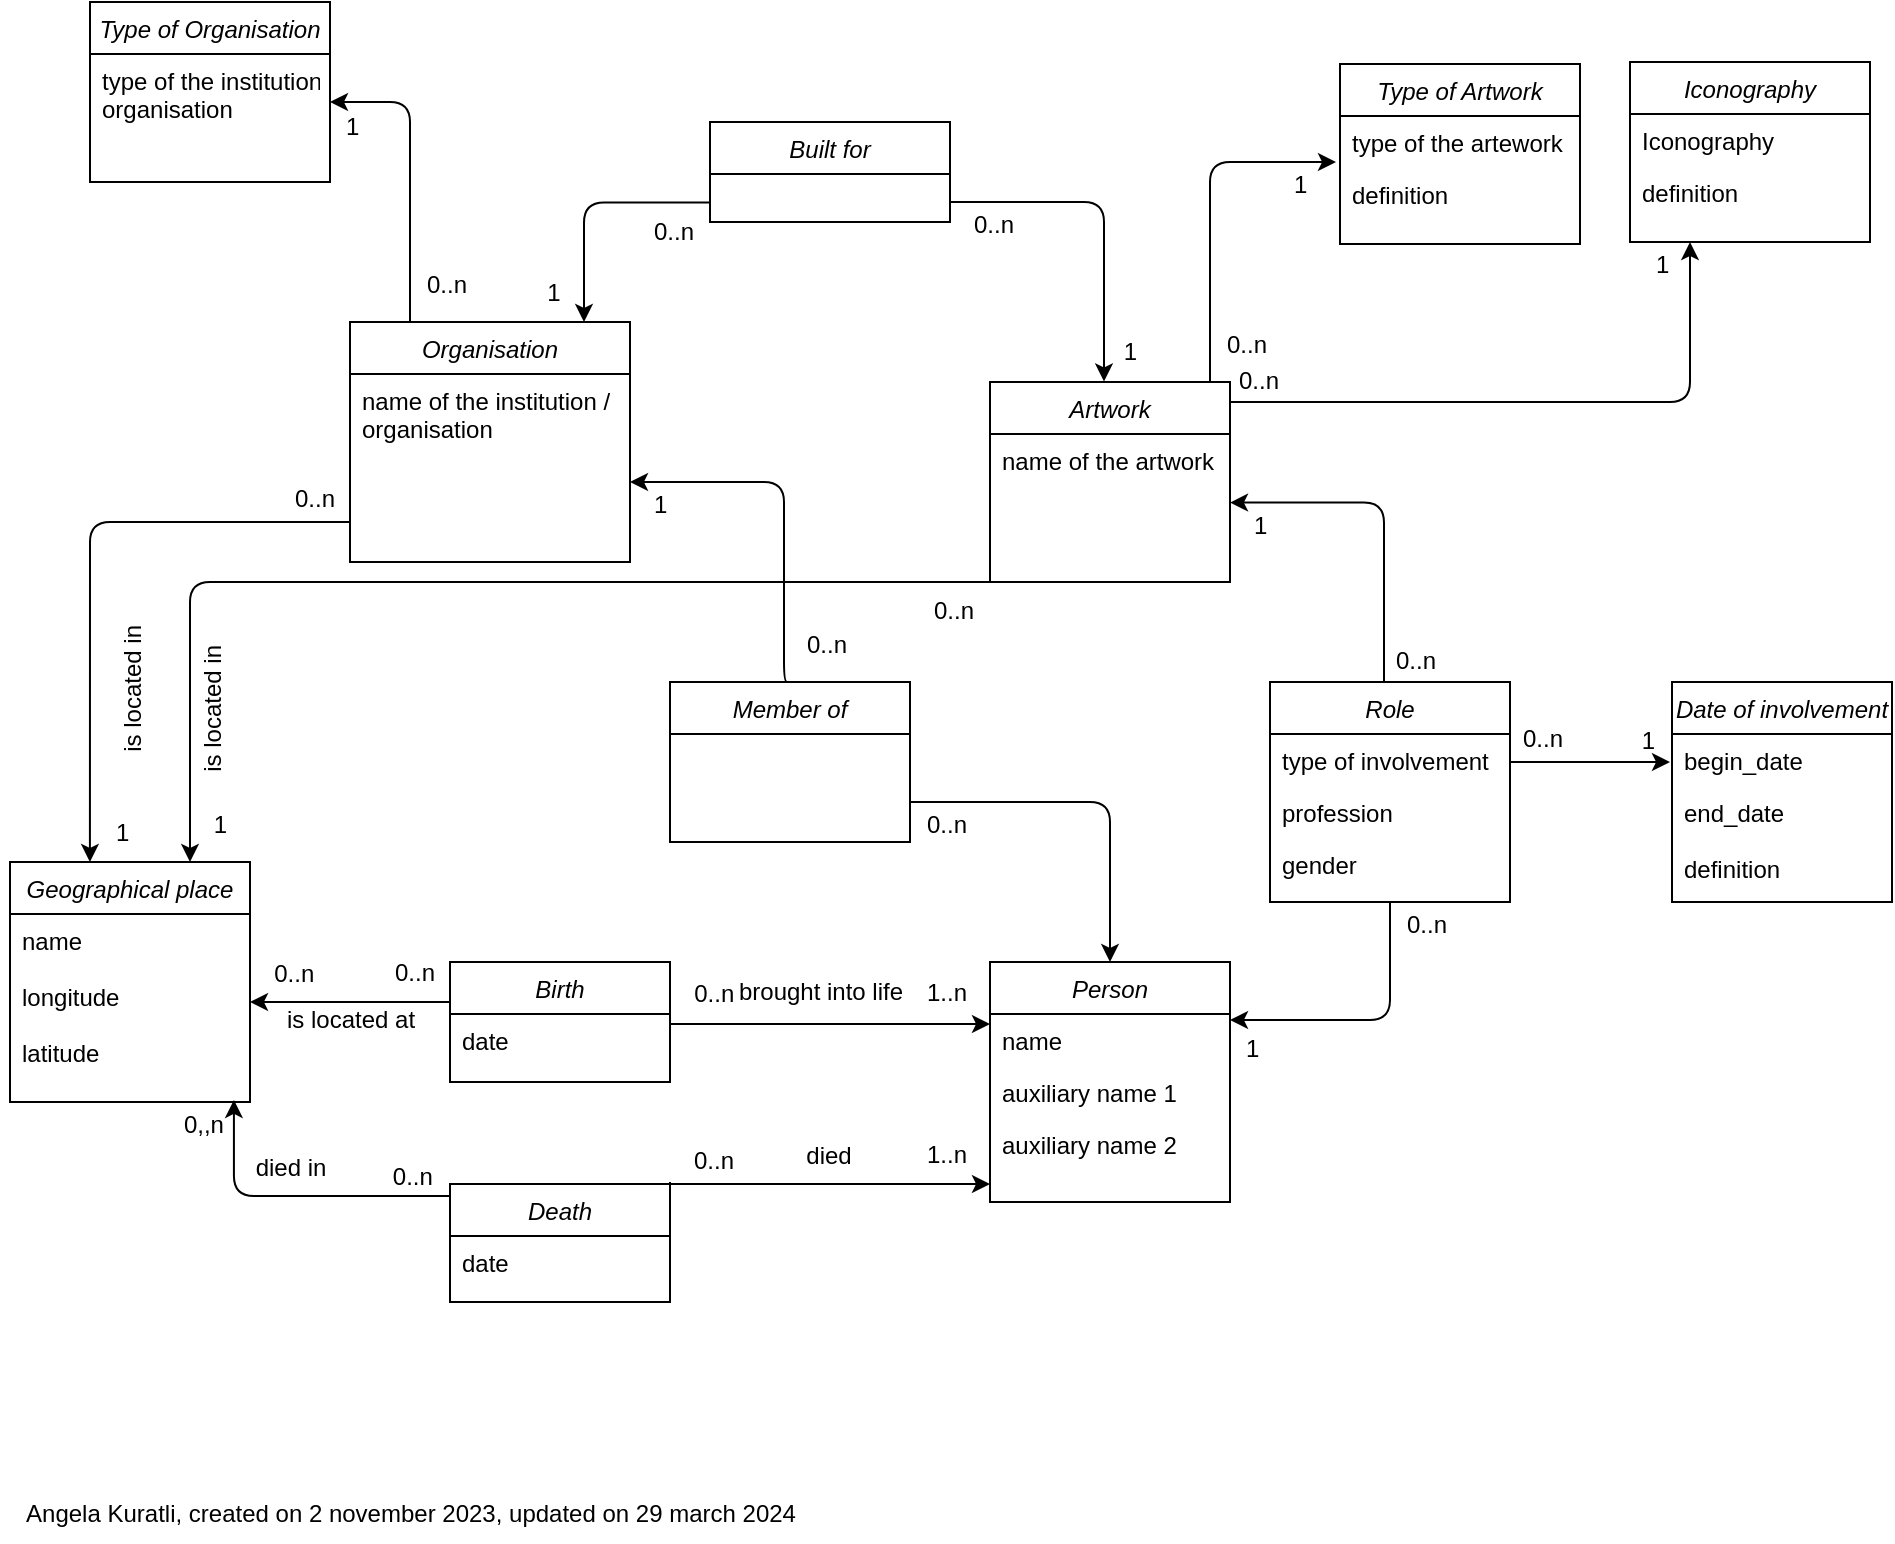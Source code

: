 <mxfile>
    <diagram id="C5RBs43oDa-KdzZeNtuy" name="Page-1">
        <mxGraphModel dx="543" dy="516" grid="1" gridSize="10" guides="1" tooltips="1" connect="1" arrows="1" fold="1" page="1" pageScale="1" pageWidth="1654" pageHeight="1169" math="0" shadow="0">
            <root>
                <mxCell id="WIyWlLk6GJQsqaUBKTNV-0"/>
                <mxCell id="WIyWlLk6GJQsqaUBKTNV-1" parent="WIyWlLk6GJQsqaUBKTNV-0"/>
                <mxCell id="Bw8D9-mf-STMI-rw64IU-5" value="" style="endArrow=classic;shadow=0;strokeWidth=1;rounded=0;endFill=1;edgeStyle=elbowEdgeStyle;elbow=vertical;" parent="WIyWlLk6GJQsqaUBKTNV-1" edge="1">
                    <mxGeometry x="0.5" y="41" relative="1" as="geometry">
                        <mxPoint x="570" y="690" as="sourcePoint"/>
                        <mxPoint x="730" y="691" as="targetPoint"/>
                        <mxPoint x="-40" y="32" as="offset"/>
                        <Array as="points">
                            <mxPoint x="630" y="691"/>
                        </Array>
                    </mxGeometry>
                </mxCell>
                <mxCell id="Bw8D9-mf-STMI-rw64IU-6" value="0..n" style="resizable=0;align=left;verticalAlign=bottom;labelBackgroundColor=none;fontSize=12;" parent="Bw8D9-mf-STMI-rw64IU-5" connectable="0" vertex="1">
                    <mxGeometry x="-1" relative="1" as="geometry">
                        <mxPoint x="10" y="-2" as="offset"/>
                    </mxGeometry>
                </mxCell>
                <mxCell id="Bw8D9-mf-STMI-rw64IU-7" value="1..n" style="resizable=0;align=right;verticalAlign=bottom;labelBackgroundColor=none;fontSize=12;" parent="Bw8D9-mf-STMI-rw64IU-5" connectable="0" vertex="1">
                    <mxGeometry x="1" relative="1" as="geometry">
                        <mxPoint x="-10" y="-6" as="offset"/>
                    </mxGeometry>
                </mxCell>
                <mxCell id="Bw8D9-mf-STMI-rw64IU-8" value="died" style="text;html=1;resizable=0;points=[];;align=center;verticalAlign=middle;labelBackgroundColor=none;rounded=0;shadow=0;strokeWidth=1;fontSize=12;" parent="Bw8D9-mf-STMI-rw64IU-5" vertex="1" connectable="0">
                    <mxGeometry x="0.5" y="49" relative="1" as="geometry">
                        <mxPoint x="-41" y="35" as="offset"/>
                    </mxGeometry>
                </mxCell>
                <mxCell id="zkfFHV4jXpPFQw0GAbJ--0" value="Person" style="swimlane;fontStyle=2;align=center;verticalAlign=top;childLayout=stackLayout;horizontal=1;startSize=26;horizontalStack=0;resizeParent=1;resizeLast=0;collapsible=1;marginBottom=0;rounded=0;shadow=0;strokeWidth=1;" parent="WIyWlLk6GJQsqaUBKTNV-1" vertex="1">
                    <mxGeometry x="730" y="580" width="120" height="120" as="geometry">
                        <mxRectangle x="230" y="140" width="160" height="26" as="alternateBounds"/>
                    </mxGeometry>
                </mxCell>
                <mxCell id="zkfFHV4jXpPFQw0GAbJ--1" value="name" style="text;align=left;verticalAlign=top;spacingLeft=4;spacingRight=4;overflow=hidden;rotatable=0;points=[[0,0.5],[1,0.5]];portConstraint=eastwest;" parent="zkfFHV4jXpPFQw0GAbJ--0" vertex="1">
                    <mxGeometry y="26" width="120" height="26" as="geometry"/>
                </mxCell>
                <mxCell id="zkfFHV4jXpPFQw0GAbJ--2" value="auxiliary name 1" style="text;align=left;verticalAlign=top;spacingLeft=4;spacingRight=4;overflow=hidden;rotatable=0;points=[[0,0.5],[1,0.5]];portConstraint=eastwest;rounded=0;shadow=0;html=0;" parent="zkfFHV4jXpPFQw0GAbJ--0" vertex="1">
                    <mxGeometry y="52" width="120" height="26" as="geometry"/>
                </mxCell>
                <mxCell id="zkfFHV4jXpPFQw0GAbJ--3" value="auxiliary name 2" style="text;align=left;verticalAlign=top;spacingLeft=4;spacingRight=4;overflow=hidden;rotatable=0;points=[[0,0.5],[1,0.5]];portConstraint=eastwest;rounded=0;shadow=0;html=0;" parent="zkfFHV4jXpPFQw0GAbJ--0" vertex="1">
                    <mxGeometry y="78" width="120" height="26" as="geometry"/>
                </mxCell>
                <mxCell id="Bw8D9-mf-STMI-rw64IU-0" value="Birth" style="swimlane;fontStyle=2;align=center;verticalAlign=top;childLayout=stackLayout;horizontal=1;startSize=26;horizontalStack=0;resizeParent=1;resizeLast=0;collapsible=1;marginBottom=0;rounded=0;shadow=0;strokeWidth=1;" parent="WIyWlLk6GJQsqaUBKTNV-1" vertex="1">
                    <mxGeometry x="460" y="580" width="110" height="60" as="geometry">
                        <mxRectangle x="230" y="140" width="160" height="26" as="alternateBounds"/>
                    </mxGeometry>
                </mxCell>
                <mxCell id="Bw8D9-mf-STMI-rw64IU-1" value="date" style="text;align=left;verticalAlign=top;spacingLeft=4;spacingRight=4;overflow=hidden;rotatable=0;points=[[0,0.5],[1,0.5]];portConstraint=eastwest;" parent="Bw8D9-mf-STMI-rw64IU-0" vertex="1">
                    <mxGeometry y="26" width="110" height="26" as="geometry"/>
                </mxCell>
                <mxCell id="Bw8D9-mf-STMI-rw64IU-53" style="edgeStyle=elbowEdgeStyle;rounded=0;orthogonalLoop=1;jettySize=auto;elbow=vertical;html=1;exitX=0;exitY=0.5;exitDx=0;exitDy=0;" parent="Bw8D9-mf-STMI-rw64IU-0" edge="1">
                    <mxGeometry relative="1" as="geometry">
                        <mxPoint y="65" as="sourcePoint"/>
                        <mxPoint y="65" as="targetPoint"/>
                    </mxGeometry>
                </mxCell>
                <mxCell id="Bw8D9-mf-STMI-rw64IU-9" value="Artwork" style="swimlane;fontStyle=2;align=center;verticalAlign=top;childLayout=stackLayout;horizontal=1;startSize=26;horizontalStack=0;resizeParent=1;resizeLast=0;collapsible=1;marginBottom=0;rounded=0;shadow=0;strokeWidth=1;" parent="WIyWlLk6GJQsqaUBKTNV-1" vertex="1">
                    <mxGeometry x="730" y="290" width="120" height="100" as="geometry">
                        <mxRectangle x="230" y="140" width="160" height="26" as="alternateBounds"/>
                    </mxGeometry>
                </mxCell>
                <mxCell id="Bw8D9-mf-STMI-rw64IU-10" value="name of the artwork" style="text;align=left;verticalAlign=top;spacingLeft=4;spacingRight=4;overflow=hidden;rotatable=0;points=[[0,0.5],[1,0.5]];portConstraint=eastwest;" parent="Bw8D9-mf-STMI-rw64IU-9" vertex="1">
                    <mxGeometry y="26" width="120" height="26" as="geometry"/>
                </mxCell>
                <mxCell id="Bw8D9-mf-STMI-rw64IU-12" value="Geographical place" style="swimlane;fontStyle=2;align=center;verticalAlign=top;childLayout=stackLayout;horizontal=1;startSize=26;horizontalStack=0;resizeParent=1;resizeLast=0;collapsible=1;marginBottom=0;rounded=0;shadow=0;strokeWidth=1;" parent="WIyWlLk6GJQsqaUBKTNV-1" vertex="1">
                    <mxGeometry x="240" y="530" width="120" height="120" as="geometry">
                        <mxRectangle x="230" y="140" width="160" height="26" as="alternateBounds"/>
                    </mxGeometry>
                </mxCell>
                <mxCell id="Bw8D9-mf-STMI-rw64IU-13" value="name&#10;&#10;longitude&#10;&#10;latitude" style="text;align=left;verticalAlign=top;spacingLeft=4;spacingRight=4;overflow=hidden;rotatable=0;points=[[0,0.5],[1,0.5]];portConstraint=eastwest;" parent="Bw8D9-mf-STMI-rw64IU-12" vertex="1">
                    <mxGeometry y="26" width="120" height="94" as="geometry"/>
                </mxCell>
                <mxCell id="Bw8D9-mf-STMI-rw64IU-127" value="&lt;p class=&quot;p1&quot; style=&quot;margin: 0px; font-stretch: normal; line-height: normal;&quot;&gt;&lt;span style=&quot;&quot;&gt;Angela Kuratli, created on 2 november 2023, updated on 29 march 2024&lt;/span&gt;&lt;/p&gt;" style="text;html=1;align=center;verticalAlign=middle;resizable=0;points=[];autosize=1;fontStyle=0" parent="WIyWlLk6GJQsqaUBKTNV-1" vertex="1">
                    <mxGeometry x="235" y="840" width="410" height="30" as="geometry"/>
                </mxCell>
                <mxCell id="0" value="Death" style="swimlane;fontStyle=2;align=center;verticalAlign=top;childLayout=stackLayout;horizontal=1;startSize=26;horizontalStack=0;resizeParent=1;resizeLast=0;collapsible=1;marginBottom=0;rounded=0;shadow=0;strokeWidth=1;" parent="WIyWlLk6GJQsqaUBKTNV-1" vertex="1">
                    <mxGeometry x="460" y="691" width="110" height="59" as="geometry">
                        <mxRectangle x="230" y="140" width="160" height="26" as="alternateBounds"/>
                    </mxGeometry>
                </mxCell>
                <mxCell id="1" value="date" style="text;align=left;verticalAlign=top;spacingLeft=4;spacingRight=4;overflow=hidden;rotatable=0;points=[[0,0.5],[1,0.5]];portConstraint=eastwest;" parent="0" vertex="1">
                    <mxGeometry y="26" width="110" height="26" as="geometry"/>
                </mxCell>
                <mxCell id="3" style="edgeStyle=elbowEdgeStyle;rounded=0;orthogonalLoop=1;jettySize=auto;elbow=vertical;html=1;exitX=0;exitY=0.5;exitDx=0;exitDy=0;" parent="0" edge="1">
                    <mxGeometry relative="1" as="geometry">
                        <mxPoint y="65" as="sourcePoint"/>
                        <mxPoint y="64.69" as="targetPoint"/>
                    </mxGeometry>
                </mxCell>
                <mxCell id="14" value="Organisation" style="swimlane;fontStyle=2;align=center;verticalAlign=top;childLayout=stackLayout;horizontal=1;startSize=26;horizontalStack=0;resizeParent=1;resizeLast=0;collapsible=1;marginBottom=0;rounded=0;shadow=0;strokeWidth=1;" parent="WIyWlLk6GJQsqaUBKTNV-1" vertex="1">
                    <mxGeometry x="410" y="260" width="140" height="120" as="geometry">
                        <mxRectangle x="230" y="140" width="160" height="26" as="alternateBounds"/>
                    </mxGeometry>
                </mxCell>
                <mxCell id="45" value="name of the institution /&#10;organisation&#10;&#10;" style="text;align=left;verticalAlign=top;spacingLeft=4;spacingRight=4;overflow=hidden;rotatable=0;points=[[0,0.5],[1,0.5]];portConstraint=eastwest;rounded=0;shadow=0;html=0;" parent="14" vertex="1">
                    <mxGeometry y="26" width="140" height="94" as="geometry"/>
                </mxCell>
                <mxCell id="48" value="" style="endArrow=none;shadow=0;strokeWidth=1;rounded=1;endFill=0;edgeStyle=elbowEdgeStyle;elbow=vertical;startArrow=classic;startFill=1;exitX=0.933;exitY=1.021;exitDx=0;exitDy=0;exitPerimeter=0;" parent="WIyWlLk6GJQsqaUBKTNV-1" target="0" edge="1">
                    <mxGeometry x="0.5" y="41" relative="1" as="geometry">
                        <mxPoint x="351.96" y="648.974" as="sourcePoint"/>
                        <mxPoint x="460" y="718" as="targetPoint"/>
                        <mxPoint x="-40" y="32" as="offset"/>
                        <Array as="points">
                            <mxPoint x="330" y="697"/>
                            <mxPoint x="310" y="727"/>
                        </Array>
                    </mxGeometry>
                </mxCell>
                <mxCell id="49" value="0,,n" style="resizable=0;align=left;verticalAlign=bottom;labelBackgroundColor=none;fontSize=12;" parent="48" connectable="0" vertex="1">
                    <mxGeometry x="-1" relative="1" as="geometry">
                        <mxPoint x="-27" y="21" as="offset"/>
                    </mxGeometry>
                </mxCell>
                <mxCell id="50" value="0..n" style="resizable=0;align=right;verticalAlign=bottom;labelBackgroundColor=none;fontSize=12;" parent="48" connectable="0" vertex="1">
                    <mxGeometry x="1" relative="1" as="geometry">
                        <mxPoint x="-7" y="-1" as="offset"/>
                    </mxGeometry>
                </mxCell>
                <mxCell id="51" value="died in" style="text;html=1;resizable=0;points=[];;align=center;verticalAlign=middle;labelBackgroundColor=none;rounded=0;shadow=0;strokeWidth=1;fontSize=12;" parent="48" vertex="1" connectable="0">
                    <mxGeometry x="0.5" y="49" relative="1" as="geometry">
                        <mxPoint x="-41" y="35" as="offset"/>
                    </mxGeometry>
                </mxCell>
                <mxCell id="52" value="Role" style="swimlane;fontStyle=2;align=center;verticalAlign=top;childLayout=stackLayout;horizontal=1;startSize=26;horizontalStack=0;resizeParent=1;resizeLast=0;collapsible=1;marginBottom=0;rounded=0;shadow=0;strokeWidth=1;" parent="WIyWlLk6GJQsqaUBKTNV-1" vertex="1">
                    <mxGeometry x="870" y="440" width="120" height="110" as="geometry">
                        <mxRectangle x="230" y="140" width="160" height="26" as="alternateBounds"/>
                    </mxGeometry>
                </mxCell>
                <mxCell id="154" value="type of involvement" style="text;align=left;verticalAlign=top;spacingLeft=4;spacingRight=4;overflow=hidden;rotatable=0;points=[[0,0.5],[1,0.5]];portConstraint=eastwest;" parent="52" vertex="1">
                    <mxGeometry y="26" width="120" height="26" as="geometry"/>
                </mxCell>
                <mxCell id="155" value="profession" style="text;align=left;verticalAlign=top;spacingLeft=4;spacingRight=4;overflow=hidden;rotatable=0;points=[[0,0.5],[1,0.5]];portConstraint=eastwest;" parent="52" vertex="1">
                    <mxGeometry y="52" width="120" height="26" as="geometry"/>
                </mxCell>
                <mxCell id="156" value="gender" style="text;align=left;verticalAlign=top;spacingLeft=4;spacingRight=4;overflow=hidden;rotatable=0;points=[[0,0.5],[1,0.5]];portConstraint=eastwest;" parent="52" vertex="1">
                    <mxGeometry y="78" width="120" height="26" as="geometry"/>
                </mxCell>
                <mxCell id="76" value="" style="endArrow=none;shadow=0;strokeWidth=1;rounded=1;endFill=0;edgeStyle=elbowEdgeStyle;entryX=0.5;entryY=0;entryDx=0;entryDy=0;exitX=1.025;exitY=0.165;exitDx=0;exitDy=0;exitPerimeter=0;startArrow=classic;startFill=1;" parent="WIyWlLk6GJQsqaUBKTNV-1" edge="1">
                    <mxGeometry x="0.5" y="41" relative="1" as="geometry">
                        <mxPoint x="850" y="350.29" as="sourcePoint"/>
                        <mxPoint x="927" y="440" as="targetPoint"/>
                        <mxPoint x="-40" y="32" as="offset"/>
                        <Array as="points">
                            <mxPoint x="927" y="400"/>
                            <mxPoint x="877" y="370"/>
                            <mxPoint x="927" y="380"/>
                        </Array>
                    </mxGeometry>
                </mxCell>
                <mxCell id="77" value="1" style="resizable=0;align=left;verticalAlign=bottom;labelBackgroundColor=none;fontSize=12;rotation=0;" parent="76" connectable="0" vertex="1">
                    <mxGeometry x="-1" relative="1" as="geometry">
                        <mxPoint x="10" y="20" as="offset"/>
                    </mxGeometry>
                </mxCell>
                <mxCell id="78" value="0..n" style="resizable=0;align=right;verticalAlign=bottom;labelBackgroundColor=none;fontSize=12;rotation=0;" parent="76" connectable="0" vertex="1">
                    <mxGeometry x="1" relative="1" as="geometry">
                        <mxPoint x="91" y="37" as="offset"/>
                    </mxGeometry>
                </mxCell>
                <mxCell id="79" value="" style="endArrow=none;shadow=0;strokeWidth=1;rounded=1;endFill=0;edgeStyle=elbowEdgeStyle;elbow=vertical;startArrow=classic;startFill=1;" parent="WIyWlLk6GJQsqaUBKTNV-1" edge="1">
                    <mxGeometry x="0.5" y="41" relative="1" as="geometry">
                        <mxPoint x="850" y="609" as="sourcePoint"/>
                        <mxPoint x="930" y="550" as="targetPoint"/>
                        <mxPoint x="-40" y="32" as="offset"/>
                        <Array as="points">
                            <mxPoint x="939" y="609"/>
                            <mxPoint x="929.16" y="554.02"/>
                            <mxPoint x="939.16" y="564.02"/>
                            <mxPoint x="1004.16" y="564.02"/>
                        </Array>
                    </mxGeometry>
                </mxCell>
                <mxCell id="80" value="1" style="resizable=0;align=left;verticalAlign=bottom;labelBackgroundColor=none;fontSize=12;rotation=0;" parent="79" connectable="0" vertex="1">
                    <mxGeometry x="-1" relative="1" as="geometry">
                        <mxPoint x="6" y="23" as="offset"/>
                    </mxGeometry>
                </mxCell>
                <mxCell id="81" value="0..n" style="resizable=0;align=right;verticalAlign=bottom;labelBackgroundColor=none;fontSize=12;rotation=0;" parent="79" connectable="0" vertex="1">
                    <mxGeometry x="1" relative="1" as="geometry">
                        <mxPoint x="30" y="20" as="offset"/>
                    </mxGeometry>
                </mxCell>
                <mxCell id="88" value="Member of" style="swimlane;fontStyle=2;align=center;verticalAlign=top;childLayout=stackLayout;horizontal=1;startSize=26;horizontalStack=0;resizeParent=1;resizeLast=0;collapsible=1;marginBottom=0;rounded=0;shadow=0;strokeWidth=1;" parent="WIyWlLk6GJQsqaUBKTNV-1" vertex="1">
                    <mxGeometry x="570" y="440" width="120" height="80" as="geometry">
                        <mxRectangle x="230" y="140" width="160" height="26" as="alternateBounds"/>
                    </mxGeometry>
                </mxCell>
                <mxCell id="90" value="Built for" style="swimlane;fontStyle=2;align=center;verticalAlign=top;childLayout=stackLayout;horizontal=1;startSize=26;horizontalStack=0;resizeParent=1;resizeLast=0;collapsible=1;marginBottom=0;rounded=0;shadow=0;strokeWidth=1;" parent="WIyWlLk6GJQsqaUBKTNV-1" vertex="1">
                    <mxGeometry x="590" y="160" width="120" height="50" as="geometry">
                        <mxRectangle x="230" y="140" width="160" height="26" as="alternateBounds"/>
                    </mxGeometry>
                </mxCell>
                <mxCell id="91" value="" style="endArrow=none;shadow=0;strokeWidth=1;rounded=1;endFill=0;edgeStyle=orthogonalEdgeStyle;elbow=vertical;exitX=0.5;exitY=0;exitDx=0;exitDy=0;startArrow=classic;startFill=1;" parent="WIyWlLk6GJQsqaUBKTNV-1" source="zkfFHV4jXpPFQw0GAbJ--0" edge="1">
                    <mxGeometry x="0.5" y="41" relative="1" as="geometry">
                        <mxPoint x="785" y="570" as="sourcePoint"/>
                        <mxPoint x="690" y="500" as="targetPoint"/>
                        <mxPoint x="-40" y="32" as="offset"/>
                        <Array as="points">
                            <mxPoint x="790" y="500"/>
                        </Array>
                    </mxGeometry>
                </mxCell>
                <mxCell id="93" value="0..n" style="resizable=0;align=right;verticalAlign=bottom;labelBackgroundColor=none;fontSize=12;rotation=0;" parent="91" connectable="0" vertex="1">
                    <mxGeometry x="1" relative="1" as="geometry">
                        <mxPoint x="30" y="20" as="offset"/>
                    </mxGeometry>
                </mxCell>
                <mxCell id="98" value="" style="endArrow=none;shadow=0;strokeWidth=1;rounded=1;endFill=0;edgeStyle=elbowEdgeStyle;exitX=1.025;exitY=0.165;exitDx=0;exitDy=0;exitPerimeter=0;startArrow=classic;startFill=1;entryX=0.5;entryY=0;entryDx=0;entryDy=0;" parent="WIyWlLk6GJQsqaUBKTNV-1" target="88" edge="1">
                    <mxGeometry x="0.5" y="41" relative="1" as="geometry">
                        <mxPoint x="550" y="340.0" as="sourcePoint"/>
                        <mxPoint x="627" y="420" as="targetPoint"/>
                        <mxPoint x="-40" y="32" as="offset"/>
                        <Array as="points">
                            <mxPoint x="627" y="389.71"/>
                            <mxPoint x="577" y="359.71"/>
                            <mxPoint x="627" y="369.71"/>
                        </Array>
                    </mxGeometry>
                </mxCell>
                <mxCell id="99" value="1" style="resizable=0;align=left;verticalAlign=bottom;labelBackgroundColor=none;fontSize=12;rotation=0;" parent="98" connectable="0" vertex="1">
                    <mxGeometry x="-1" relative="1" as="geometry">
                        <mxPoint x="10" y="20" as="offset"/>
                    </mxGeometry>
                </mxCell>
                <mxCell id="100" value="0..n" style="resizable=0;align=right;verticalAlign=bottom;labelBackgroundColor=none;fontSize=12;rotation=0;" parent="98" connectable="0" vertex="1">
                    <mxGeometry x="1" relative="1" as="geometry">
                        <mxPoint x="30" y="-10" as="offset"/>
                    </mxGeometry>
                </mxCell>
                <mxCell id="102" value="" style="endArrow=none;shadow=0;strokeWidth=1;rounded=0;endFill=0;elbow=vertical;startArrow=classic;startFill=1;" parent="WIyWlLk6GJQsqaUBKTNV-1" edge="1">
                    <mxGeometry x="0.5" y="41" relative="1" as="geometry">
                        <mxPoint x="360" y="600" as="sourcePoint"/>
                        <mxPoint x="460" y="600" as="targetPoint"/>
                        <mxPoint x="-40" y="32" as="offset"/>
                    </mxGeometry>
                </mxCell>
                <mxCell id="103" value="0..n" style="resizable=0;align=left;verticalAlign=bottom;labelBackgroundColor=none;fontSize=12;" parent="102" connectable="0" vertex="1">
                    <mxGeometry x="-1" relative="1" as="geometry">
                        <mxPoint x="10.14" y="-5.33" as="offset"/>
                    </mxGeometry>
                </mxCell>
                <mxCell id="104" value="0..n" style="resizable=0;align=right;verticalAlign=bottom;labelBackgroundColor=none;fontSize=12;" parent="102" connectable="0" vertex="1">
                    <mxGeometry x="1" relative="1" as="geometry">
                        <mxPoint x="-6" y="-6" as="offset"/>
                    </mxGeometry>
                </mxCell>
                <mxCell id="106" value="" style="endArrow=none;shadow=0;strokeWidth=1;rounded=1;endFill=0;edgeStyle=orthogonalEdgeStyle;startArrow=classic;startFill=1;exitX=0.333;exitY=0;exitDx=0;exitDy=0;exitPerimeter=0;" parent="WIyWlLk6GJQsqaUBKTNV-1" source="Bw8D9-mf-STMI-rw64IU-12" edge="1">
                    <mxGeometry x="0.5" y="41" relative="1" as="geometry">
                        <mxPoint x="280" y="450" as="sourcePoint"/>
                        <mxPoint x="410" y="360" as="targetPoint"/>
                        <mxPoint x="-40" y="32" as="offset"/>
                        <Array as="points">
                            <mxPoint x="280" y="360"/>
                        </Array>
                    </mxGeometry>
                </mxCell>
                <mxCell id="108" value="is located in" style="resizable=0;align=right;verticalAlign=bottom;labelBackgroundColor=none;fontSize=12;rotation=-90;" parent="106" connectable="0" vertex="1">
                    <mxGeometry x="1" relative="1" as="geometry">
                        <mxPoint x="-60" y="60" as="offset"/>
                    </mxGeometry>
                </mxCell>
                <mxCell id="109" value="0..n" style="resizable=0;align=right;verticalAlign=bottom;labelBackgroundColor=none;fontSize=12;rotation=0;" parent="WIyWlLk6GJQsqaUBKTNV-1" connectable="0" vertex="1">
                    <mxGeometry x="404.0" y="357" as="geometry"/>
                </mxCell>
                <mxCell id="110" value="is located at" style="text;html=1;resizable=0;points=[];;align=center;verticalAlign=middle;labelBackgroundColor=none;rounded=0;shadow=0;strokeWidth=1;fontSize=12;" parent="WIyWlLk6GJQsqaUBKTNV-1" vertex="1" connectable="0">
                    <mxGeometry x="419.997" y="731" as="geometry">
                        <mxPoint x="-10" y="-122" as="offset"/>
                    </mxGeometry>
                </mxCell>
                <mxCell id="111" value="brought into life" style="text;html=1;resizable=0;points=[];;align=center;verticalAlign=middle;labelBackgroundColor=none;rounded=0;shadow=0;strokeWidth=1;fontSize=12;" parent="WIyWlLk6GJQsqaUBKTNV-1" vertex="1" connectable="0">
                    <mxGeometry x="648.997" y="674" as="geometry">
                        <mxPoint x="-4" y="-79" as="offset"/>
                    </mxGeometry>
                </mxCell>
                <mxCell id="112" value="1" style="resizable=0;align=left;verticalAlign=bottom;labelBackgroundColor=none;fontSize=12;" parent="WIyWlLk6GJQsqaUBKTNV-1" connectable="0" vertex="1">
                    <mxGeometry x="291" y="524" as="geometry"/>
                </mxCell>
                <mxCell id="116" value="" style="endArrow=classic;shadow=0;strokeWidth=1;rounded=1;endFill=1;edgeStyle=elbowEdgeStyle;entryX=0.5;entryY=0;entryDx=0;entryDy=0;exitX=1.025;exitY=0.165;exitDx=0;exitDy=0;exitPerimeter=0;startArrow=none;startFill=0;" parent="WIyWlLk6GJQsqaUBKTNV-1" edge="1">
                    <mxGeometry x="0.5" y="41" relative="1" as="geometry">
                        <mxPoint x="710" y="200.0" as="sourcePoint"/>
                        <mxPoint x="787" y="289.71" as="targetPoint"/>
                        <mxPoint x="-40" y="32" as="offset"/>
                        <Array as="points">
                            <mxPoint x="787" y="249.71"/>
                            <mxPoint x="737" y="219.71"/>
                            <mxPoint x="787" y="229.71"/>
                        </Array>
                    </mxGeometry>
                </mxCell>
                <mxCell id="117" value="0..n" style="resizable=0;align=left;verticalAlign=bottom;labelBackgroundColor=none;fontSize=12;rotation=0;" parent="116" connectable="0" vertex="1">
                    <mxGeometry x="-1" relative="1" as="geometry">
                        <mxPoint x="10" y="20" as="offset"/>
                    </mxGeometry>
                </mxCell>
                <mxCell id="118" value="1" style="resizable=0;align=right;verticalAlign=bottom;labelBackgroundColor=none;fontSize=12;rotation=0;" parent="116" connectable="0" vertex="1">
                    <mxGeometry x="1" relative="1" as="geometry">
                        <mxPoint x="18" y="-6" as="offset"/>
                    </mxGeometry>
                </mxCell>
                <mxCell id="119" value="" style="endArrow=classic;shadow=0;strokeWidth=1;rounded=1;endFill=1;edgeStyle=elbowEdgeStyle;startArrow=none;startFill=0;entryX=0.836;entryY=0;entryDx=0;entryDy=0;entryPerimeter=0;" parent="WIyWlLk6GJQsqaUBKTNV-1" target="14" edge="1">
                    <mxGeometry x="0.5" y="41" relative="1" as="geometry">
                        <mxPoint x="590" y="200.29" as="sourcePoint"/>
                        <mxPoint x="527" y="270" as="targetPoint"/>
                        <mxPoint x="-40" y="32" as="offset"/>
                        <Array as="points">
                            <mxPoint x="527" y="250.0"/>
                            <mxPoint x="477" y="220"/>
                            <mxPoint x="527" y="230"/>
                        </Array>
                    </mxGeometry>
                </mxCell>
                <mxCell id="120" value="0..n" style="resizable=0;align=left;verticalAlign=bottom;labelBackgroundColor=none;fontSize=12;rotation=0;" parent="119" connectable="0" vertex="1">
                    <mxGeometry x="-1" relative="1" as="geometry">
                        <mxPoint x="-30" y="23" as="offset"/>
                    </mxGeometry>
                </mxCell>
                <mxCell id="121" value="1" style="resizable=0;align=right;verticalAlign=bottom;labelBackgroundColor=none;fontSize=12;rotation=0;" parent="119" connectable="0" vertex="1">
                    <mxGeometry x="1" relative="1" as="geometry">
                        <mxPoint x="-10" y="-6" as="offset"/>
                    </mxGeometry>
                </mxCell>
                <mxCell id="134" value="" style="endArrow=classic;shadow=0;strokeWidth=1;rounded=0;endFill=1;edgeStyle=elbowEdgeStyle;elbow=vertical;" parent="WIyWlLk6GJQsqaUBKTNV-1" edge="1">
                    <mxGeometry x="0.5" y="41" relative="1" as="geometry">
                        <mxPoint x="570" y="610" as="sourcePoint"/>
                        <mxPoint x="730" y="611" as="targetPoint"/>
                        <mxPoint x="-40" y="32" as="offset"/>
                        <Array as="points">
                            <mxPoint x="630" y="611"/>
                        </Array>
                    </mxGeometry>
                </mxCell>
                <mxCell id="135" value="0..n" style="resizable=0;align=left;verticalAlign=bottom;labelBackgroundColor=none;fontSize=12;" parent="134" connectable="0" vertex="1">
                    <mxGeometry x="-1" relative="1" as="geometry">
                        <mxPoint x="10.14" y="-5.33" as="offset"/>
                    </mxGeometry>
                </mxCell>
                <mxCell id="136" value="1..n" style="resizable=0;align=right;verticalAlign=bottom;labelBackgroundColor=none;fontSize=12;" parent="134" connectable="0" vertex="1">
                    <mxGeometry x="1" relative="1" as="geometry">
                        <mxPoint x="-10" y="-7" as="offset"/>
                    </mxGeometry>
                </mxCell>
                <mxCell id="137" value="Type of Artwork" style="swimlane;fontStyle=2;align=center;verticalAlign=top;childLayout=stackLayout;horizontal=1;startSize=26;horizontalStack=0;resizeParent=1;resizeLast=0;collapsible=1;marginBottom=0;rounded=0;shadow=0;strokeWidth=1;" parent="WIyWlLk6GJQsqaUBKTNV-1" vertex="1">
                    <mxGeometry x="905" y="131" width="120" height="90" as="geometry">
                        <mxRectangle x="230" y="140" width="160" height="26" as="alternateBounds"/>
                    </mxGeometry>
                </mxCell>
                <mxCell id="138" value="type of the artework" style="text;align=left;verticalAlign=top;spacingLeft=4;spacingRight=4;overflow=hidden;rotatable=0;points=[[0,0.5],[1,0.5]];portConstraint=eastwest;" parent="137" vertex="1">
                    <mxGeometry y="26" width="120" height="26" as="geometry"/>
                </mxCell>
                <mxCell id="139" value="definition" style="text;align=left;verticalAlign=top;spacingLeft=4;spacingRight=4;overflow=hidden;rotatable=0;points=[[0,0.5],[1,0.5]];portConstraint=eastwest;rounded=0;shadow=0;html=0;" parent="137" vertex="1">
                    <mxGeometry y="52" width="120" height="26" as="geometry"/>
                </mxCell>
                <mxCell id="141" value="" style="endArrow=classic;shadow=0;strokeWidth=1;rounded=1;endFill=1;edgeStyle=elbowEdgeStyle;startArrow=none;startFill=0;entryX=0.75;entryY=0;entryDx=0;entryDy=0;" parent="WIyWlLk6GJQsqaUBKTNV-1" target="Bw8D9-mf-STMI-rw64IU-12" edge="1">
                    <mxGeometry x="0.5" y="41" relative="1" as="geometry">
                        <mxPoint x="730" y="390" as="sourcePoint"/>
                        <mxPoint x="330.04" y="499.86" as="targetPoint"/>
                        <mxPoint x="-40" y="32" as="offset"/>
                        <Array as="points">
                            <mxPoint x="330" y="449.86"/>
                            <mxPoint x="280" y="419.86"/>
                            <mxPoint x="330" y="429.86"/>
                        </Array>
                    </mxGeometry>
                </mxCell>
                <mxCell id="142" value="0..n" style="resizable=0;align=left;verticalAlign=bottom;labelBackgroundColor=none;fontSize=12;rotation=0;" parent="141" connectable="0" vertex="1">
                    <mxGeometry x="-1" relative="1" as="geometry">
                        <mxPoint x="-30" y="23" as="offset"/>
                    </mxGeometry>
                </mxCell>
                <mxCell id="143" value="1" style="resizable=0;align=right;verticalAlign=bottom;labelBackgroundColor=none;fontSize=12;rotation=0;" parent="141" connectable="0" vertex="1">
                    <mxGeometry x="1" relative="1" as="geometry">
                        <mxPoint x="20" y="-10" as="offset"/>
                    </mxGeometry>
                </mxCell>
                <mxCell id="144" value="is located in" style="resizable=0;align=right;verticalAlign=bottom;labelBackgroundColor=none;fontSize=12;rotation=-90;" parent="WIyWlLk6GJQsqaUBKTNV-1" connectable="0" vertex="1">
                    <mxGeometry x="310.0" y="410" as="geometry"/>
                </mxCell>
                <mxCell id="145" value="" style="endArrow=none;shadow=0;strokeWidth=1;rounded=1;endFill=0;edgeStyle=elbowEdgeStyle;startArrow=classic;startFill=1;" parent="WIyWlLk6GJQsqaUBKTNV-1" edge="1">
                    <mxGeometry x="0.5" y="41" relative="1" as="geometry">
                        <mxPoint x="903" y="180" as="sourcePoint"/>
                        <mxPoint x="840" y="290" as="targetPoint"/>
                        <mxPoint x="-40" y="32" as="offset"/>
                        <Array as="points">
                            <mxPoint x="840" y="239.71"/>
                            <mxPoint x="790" y="209.71"/>
                            <mxPoint x="840" y="219.71"/>
                        </Array>
                    </mxGeometry>
                </mxCell>
                <mxCell id="146" value="1" style="resizable=0;align=left;verticalAlign=bottom;labelBackgroundColor=none;fontSize=12;rotation=0;" parent="145" connectable="0" vertex="1">
                    <mxGeometry x="-1" relative="1" as="geometry">
                        <mxPoint x="-23" y="20" as="offset"/>
                    </mxGeometry>
                </mxCell>
                <mxCell id="147" value="0..n" style="resizable=0;align=right;verticalAlign=bottom;labelBackgroundColor=none;fontSize=12;rotation=0;" parent="145" connectable="0" vertex="1">
                    <mxGeometry x="1" relative="1" as="geometry">
                        <mxPoint x="30" y="-10" as="offset"/>
                    </mxGeometry>
                </mxCell>
                <mxCell id="148" value="Iconography" style="swimlane;fontStyle=2;align=center;verticalAlign=top;childLayout=stackLayout;horizontal=1;startSize=26;horizontalStack=0;resizeParent=1;resizeLast=0;collapsible=1;marginBottom=0;rounded=0;shadow=0;strokeWidth=1;" parent="WIyWlLk6GJQsqaUBKTNV-1" vertex="1">
                    <mxGeometry x="1050" y="130" width="120" height="90" as="geometry">
                        <mxRectangle x="230" y="140" width="160" height="26" as="alternateBounds"/>
                    </mxGeometry>
                </mxCell>
                <mxCell id="149" value="Iconography" style="text;align=left;verticalAlign=top;spacingLeft=4;spacingRight=4;overflow=hidden;rotatable=0;points=[[0,0.5],[1,0.5]];portConstraint=eastwest;" parent="148" vertex="1">
                    <mxGeometry y="26" width="120" height="26" as="geometry"/>
                </mxCell>
                <mxCell id="150" value="definition" style="text;align=left;verticalAlign=top;spacingLeft=4;spacingRight=4;overflow=hidden;rotatable=0;points=[[0,0.5],[1,0.5]];portConstraint=eastwest;rounded=0;shadow=0;html=0;" parent="148" vertex="1">
                    <mxGeometry y="52" width="120" height="26" as="geometry"/>
                </mxCell>
                <mxCell id="151" value="" style="endArrow=none;shadow=0;strokeWidth=1;rounded=1;endFill=0;edgeStyle=elbowEdgeStyle;startArrow=classic;startFill=1;exitX=0.25;exitY=1;exitDx=0;exitDy=0;" parent="WIyWlLk6GJQsqaUBKTNV-1" source="148" edge="1">
                    <mxGeometry x="0.5" y="41" relative="1" as="geometry">
                        <mxPoint x="913" y="190" as="sourcePoint"/>
                        <mxPoint x="850" y="300" as="targetPoint"/>
                        <mxPoint x="-40" y="32" as="offset"/>
                        <Array as="points">
                            <mxPoint x="1080" y="260"/>
                            <mxPoint x="800" y="219.71"/>
                            <mxPoint x="850" y="229.71"/>
                        </Array>
                    </mxGeometry>
                </mxCell>
                <mxCell id="152" value="1" style="resizable=0;align=left;verticalAlign=bottom;labelBackgroundColor=none;fontSize=12;rotation=0;" parent="151" connectable="0" vertex="1">
                    <mxGeometry x="-1" relative="1" as="geometry">
                        <mxPoint x="-19" y="20" as="offset"/>
                    </mxGeometry>
                </mxCell>
                <mxCell id="153" value="0..n" style="resizable=0;align=right;verticalAlign=bottom;labelBackgroundColor=none;fontSize=12;rotation=0;" parent="151" connectable="0" vertex="1">
                    <mxGeometry x="1" relative="1" as="geometry">
                        <mxPoint x="26" y="-2" as="offset"/>
                    </mxGeometry>
                </mxCell>
                <mxCell id="157" value="Date of involvement" style="swimlane;fontStyle=2;align=center;verticalAlign=top;childLayout=stackLayout;horizontal=1;startSize=26;horizontalStack=0;resizeParent=1;resizeLast=0;collapsible=1;marginBottom=0;rounded=0;shadow=0;strokeWidth=1;" parent="WIyWlLk6GJQsqaUBKTNV-1" vertex="1">
                    <mxGeometry x="1071" y="440" width="110" height="110" as="geometry">
                        <mxRectangle x="230" y="140" width="160" height="26" as="alternateBounds"/>
                    </mxGeometry>
                </mxCell>
                <mxCell id="158" value="begin_date" style="text;align=left;verticalAlign=top;spacingLeft=4;spacingRight=4;overflow=hidden;rotatable=0;points=[[0,0.5],[1,0.5]];portConstraint=eastwest;" parent="157" vertex="1">
                    <mxGeometry y="26" width="110" height="26" as="geometry"/>
                </mxCell>
                <mxCell id="159" style="edgeStyle=elbowEdgeStyle;rounded=0;orthogonalLoop=1;jettySize=auto;elbow=vertical;html=1;exitX=0;exitY=0.5;exitDx=0;exitDy=0;" parent="157" edge="1">
                    <mxGeometry relative="1" as="geometry">
                        <mxPoint y="65" as="sourcePoint"/>
                        <mxPoint y="65" as="targetPoint"/>
                    </mxGeometry>
                </mxCell>
                <mxCell id="160" value="end_date" style="text;align=left;verticalAlign=top;spacingLeft=4;spacingRight=4;overflow=hidden;rotatable=0;points=[[0,0.5],[1,0.5]];portConstraint=eastwest;" parent="157" vertex="1">
                    <mxGeometry y="52" width="110" height="28" as="geometry"/>
                </mxCell>
                <mxCell id="168" value="definition" style="text;align=left;verticalAlign=top;spacingLeft=4;spacingRight=4;overflow=hidden;rotatable=0;points=[[0,0.5],[1,0.5]];portConstraint=eastwest;" parent="157" vertex="1">
                    <mxGeometry y="80" width="110" height="28" as="geometry"/>
                </mxCell>
                <mxCell id="161" value="" style="endArrow=classic;shadow=0;strokeWidth=1;rounded=0;endFill=1;edgeStyle=elbowEdgeStyle;elbow=vertical;exitX=1;exitY=0.5;exitDx=0;exitDy=0;" parent="WIyWlLk6GJQsqaUBKTNV-1" edge="1" source="154">
                    <mxGeometry x="0.5" y="41" relative="1" as="geometry">
                        <mxPoint x="1010" y="490" as="sourcePoint"/>
                        <mxPoint x="1070" y="480" as="targetPoint"/>
                        <mxPoint x="-40" y="32" as="offset"/>
                        <Array as="points">
                            <mxPoint x="1020" y="480"/>
                            <mxPoint x="1020" y="430"/>
                            <mxPoint x="1010" y="410"/>
                            <mxPoint x="1080" y="400"/>
                            <mxPoint x="1030" y="380"/>
                        </Array>
                    </mxGeometry>
                </mxCell>
                <mxCell id="162" value="0..n" style="resizable=0;align=left;verticalAlign=bottom;labelBackgroundColor=none;fontSize=12;" parent="161" connectable="0" vertex="1">
                    <mxGeometry x="-1" relative="1" as="geometry">
                        <mxPoint x="-59" y="-41" as="offset"/>
                    </mxGeometry>
                </mxCell>
                <mxCell id="163" value="1" style="resizable=0;align=right;verticalAlign=bottom;labelBackgroundColor=none;fontSize=12;" parent="161" connectable="0" vertex="1">
                    <mxGeometry x="1" relative="1" as="geometry">
                        <mxPoint x="-6" y="-2" as="offset"/>
                    </mxGeometry>
                </mxCell>
                <mxCell id="169" value="Type of Organisation" style="swimlane;fontStyle=2;align=center;verticalAlign=top;childLayout=stackLayout;horizontal=1;startSize=26;horizontalStack=0;resizeParent=1;resizeLast=0;collapsible=1;marginBottom=0;rounded=0;shadow=0;strokeWidth=1;" parent="WIyWlLk6GJQsqaUBKTNV-1" vertex="1">
                    <mxGeometry x="280" y="100" width="120" height="90" as="geometry">
                        <mxRectangle x="230" y="140" width="160" height="26" as="alternateBounds"/>
                    </mxGeometry>
                </mxCell>
                <mxCell id="170" value="type of the institution /&#10;organisation" style="text;align=left;verticalAlign=top;spacingLeft=4;spacingRight=4;overflow=hidden;rotatable=0;points=[[0,0.5],[1,0.5]];portConstraint=eastwest;" parent="169" vertex="1">
                    <mxGeometry y="26" width="120" height="44" as="geometry"/>
                </mxCell>
                <mxCell id="171" value="" style="endArrow=none;shadow=0;strokeWidth=1;rounded=1;endFill=0;edgeStyle=elbowEdgeStyle;startArrow=classic;startFill=1;" edge="1" parent="WIyWlLk6GJQsqaUBKTNV-1">
                    <mxGeometry x="0.5" y="41" relative="1" as="geometry">
                        <mxPoint x="400" y="150" as="sourcePoint"/>
                        <mxPoint x="440" y="260" as="targetPoint"/>
                        <mxPoint x="-40" y="32" as="offset"/>
                        <Array as="points">
                            <mxPoint x="440" y="209.71"/>
                            <mxPoint x="390" y="179.71"/>
                            <mxPoint x="440" y="189.71"/>
                        </Array>
                    </mxGeometry>
                </mxCell>
                <mxCell id="172" value="1" style="resizable=0;align=left;verticalAlign=bottom;labelBackgroundColor=none;fontSize=12;rotation=0;" connectable="0" vertex="1" parent="171">
                    <mxGeometry x="-1" relative="1" as="geometry">
                        <mxPoint x="6" y="21" as="offset"/>
                    </mxGeometry>
                </mxCell>
                <mxCell id="173" value="0..n" style="resizable=0;align=right;verticalAlign=bottom;labelBackgroundColor=none;fontSize=12;rotation=0;" connectable="0" vertex="1" parent="171">
                    <mxGeometry x="1" relative="1" as="geometry">
                        <mxPoint x="30" y="-10" as="offset"/>
                    </mxGeometry>
                </mxCell>
            </root>
        </mxGraphModel>
    </diagram>
</mxfile>